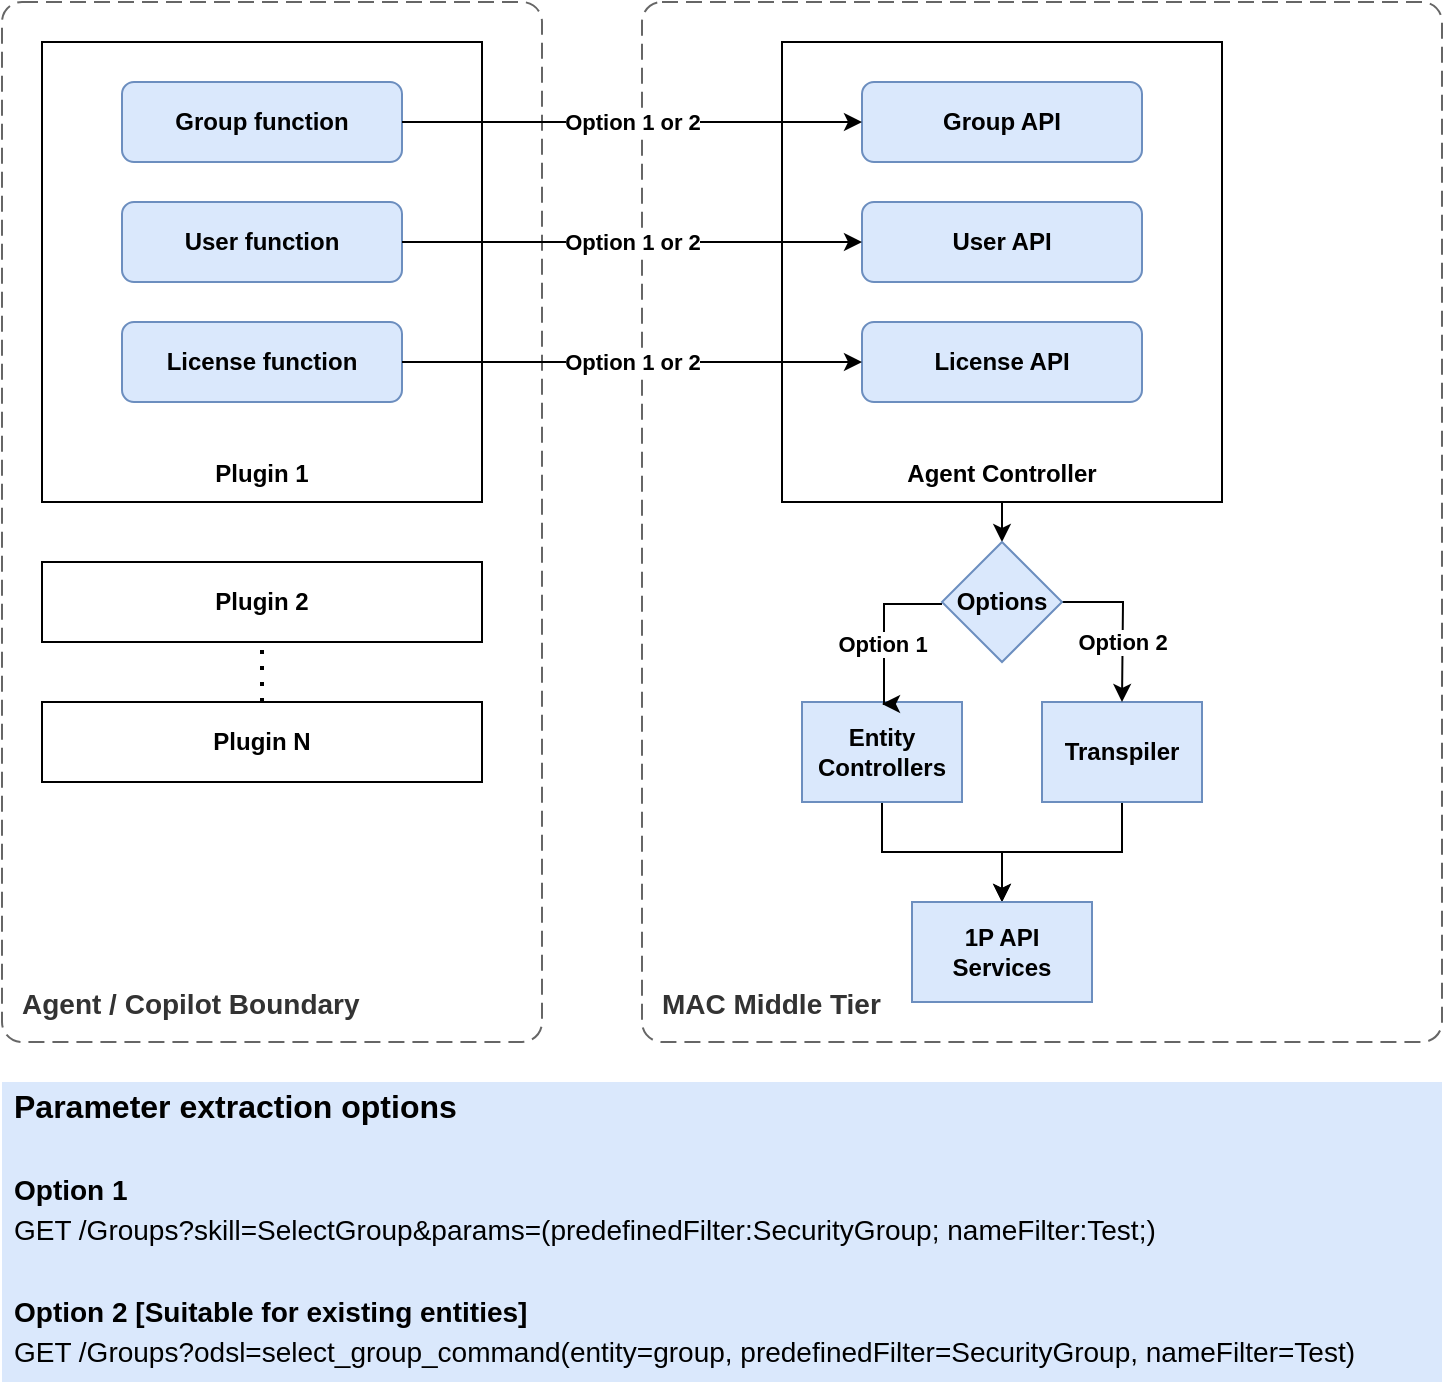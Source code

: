 <mxfile version="26.2.13">
  <diagram name="Page-1" id="6xCQZnicE1tx1k-z4Tm0">
    <mxGraphModel dx="989" dy="708" grid="1" gridSize="10" guides="1" tooltips="1" connect="1" arrows="1" fold="1" page="1" pageScale="1" pageWidth="850" pageHeight="1100" math="0" shadow="0">
      <root>
        <mxCell id="0" />
        <mxCell id="1" parent="0" />
        <object placeholders="1" c4Name="Agent / Copilot Boundary" label="&lt;font style=&quot;font-size: 14px&quot;&gt;&lt;b&gt;&lt;div style=&quot;text-align: right&quot;&gt;%c4Name%&lt;/div&gt;&lt;/b&gt;&lt;/font&gt;" id="cu5lOc34p12UprIcYlYF-4">
          <mxCell style="rounded=1;fontSize=11;whiteSpace=wrap;html=1;dashed=1;arcSize=20;fillColor=none;strokeColor=#666666;fontColor=#333333;labelBackgroundColor=none;align=left;verticalAlign=bottom;labelBorderColor=none;spacingTop=0;spacing=10;dashPattern=8 4;metaEdit=1;rotatable=0;perimeter=rectanglePerimeter;noLabel=0;labelPadding=0;allowArrows=0;connectable=0;expand=0;recursiveResize=0;editable=1;pointerEvents=0;absoluteArcSize=1;points=[[0.25,0,0],[0.5,0,0],[0.75,0,0],[1,0.25,0],[1,0.5,0],[1,0.75,0],[0.75,1,0],[0.5,1,0],[0.25,1,0],[0,0.75,0],[0,0.5,0],[0,0.25,0]];" parent="1" vertex="1">
            <mxGeometry x="40" y="80" width="270" height="520" as="geometry" />
          </mxCell>
        </object>
        <mxCell id="cu5lOc34p12UprIcYlYF-5" value="&lt;div&gt;&lt;br&gt;&lt;/div&gt;&lt;div&gt;&lt;br&gt;&lt;/div&gt;&lt;div&gt;&lt;br&gt;&lt;/div&gt;&lt;div&gt;&lt;br&gt;&lt;/div&gt;&lt;div&gt;&lt;br&gt;&lt;/div&gt;&lt;div&gt;&lt;br&gt;&lt;/div&gt;&lt;div&gt;&lt;br&gt;&lt;/div&gt;&lt;div&gt;&lt;br&gt;&lt;/div&gt;&lt;div&gt;&lt;br&gt;&lt;/div&gt;&lt;div&gt;&lt;br&gt;&lt;/div&gt;&lt;div&gt;&lt;br&gt;&lt;/div&gt;&lt;div&gt;&lt;br&gt;&lt;/div&gt;&lt;div&gt;&lt;br&gt;&lt;/div&gt;&lt;div&gt;&lt;br&gt;&lt;/div&gt;&lt;b&gt;Plugin 1&lt;/b&gt;" style="rounded=0;whiteSpace=wrap;html=1;" parent="1" vertex="1">
          <mxGeometry x="60" y="100" width="220" height="230" as="geometry" />
        </mxCell>
        <mxCell id="cu5lOc34p12UprIcYlYF-6" value="&lt;b&gt;Plugin 2&lt;/b&gt;" style="rounded=0;whiteSpace=wrap;html=1;" parent="1" vertex="1">
          <mxGeometry x="60" y="360" width="220" height="40" as="geometry" />
        </mxCell>
        <mxCell id="cu5lOc34p12UprIcYlYF-7" value="&lt;b&gt;Plugin N&lt;/b&gt;" style="rounded=0;whiteSpace=wrap;html=1;" parent="1" vertex="1">
          <mxGeometry x="60" y="430" width="220" height="40" as="geometry" />
        </mxCell>
        <mxCell id="cu5lOc34p12UprIcYlYF-9" value="" style="endArrow=none;dashed=1;html=1;dashPattern=1 3;strokeWidth=2;rounded=0;entryX=0.5;entryY=1;entryDx=0;entryDy=0;" parent="1" target="cu5lOc34p12UprIcYlYF-6" edge="1">
          <mxGeometry width="50" height="50" relative="1" as="geometry">
            <mxPoint x="170" y="430" as="sourcePoint" />
            <mxPoint x="450" y="300" as="targetPoint" />
          </mxGeometry>
        </mxCell>
        <mxCell id="cu5lOc34p12UprIcYlYF-2" value="&lt;b&gt;Group function&lt;/b&gt;" style="rounded=1;whiteSpace=wrap;html=1;fillColor=#dae8fc;strokeColor=#6c8ebf;" parent="1" vertex="1">
          <mxGeometry x="100" y="120" width="140" height="40" as="geometry" />
        </mxCell>
        <mxCell id="cu5lOc34p12UprIcYlYF-10" value="&lt;b&gt;License function&lt;/b&gt;" style="rounded=1;whiteSpace=wrap;html=1;fillColor=#dae8fc;strokeColor=#6c8ebf;" parent="1" vertex="1">
          <mxGeometry x="100" y="240" width="140" height="40" as="geometry" />
        </mxCell>
        <mxCell id="cu5lOc34p12UprIcYlYF-12" value="&lt;b&gt;User function&lt;/b&gt;" style="rounded=1;whiteSpace=wrap;html=1;fillColor=#dae8fc;strokeColor=#6c8ebf;" parent="1" vertex="1">
          <mxGeometry x="100" y="180" width="140" height="40" as="geometry" />
        </mxCell>
        <object placeholders="1" c4Name="MAC Middle Tier" label="&lt;font style=&quot;font-size: 14px&quot;&gt;&lt;b&gt;&lt;div style=&quot;text-align: right&quot;&gt;%c4Name%&lt;/div&gt;&lt;/b&gt;&lt;/font&gt;" id="cu5lOc34p12UprIcYlYF-13">
          <mxCell style="rounded=1;fontSize=11;whiteSpace=wrap;html=1;dashed=1;arcSize=20;fillColor=none;strokeColor=#666666;fontColor=#333333;labelBackgroundColor=none;align=left;verticalAlign=bottom;labelBorderColor=none;spacingTop=0;spacing=10;dashPattern=8 4;metaEdit=1;rotatable=0;perimeter=rectanglePerimeter;noLabel=0;labelPadding=0;allowArrows=0;connectable=0;expand=0;recursiveResize=0;editable=1;pointerEvents=0;absoluteArcSize=1;points=[[0.25,0,0],[0.5,0,0],[0.75,0,0],[1,0.25,0],[1,0.5,0],[1,0.75,0],[0.75,1,0],[0.5,1,0],[0.25,1,0],[0,0.75,0],[0,0.5,0],[0,0.25,0]];" parent="1" vertex="1">
            <mxGeometry x="360" y="80" width="400" height="520" as="geometry" />
          </mxCell>
        </object>
        <mxCell id="cu5lOc34p12UprIcYlYF-34" style="edgeStyle=orthogonalEdgeStyle;rounded=0;orthogonalLoop=1;jettySize=auto;html=1;exitX=0.5;exitY=1;exitDx=0;exitDy=0;entryX=0.5;entryY=0;entryDx=0;entryDy=0;" parent="1" source="cu5lOc34p12UprIcYlYF-14" target="cu5lOc34p12UprIcYlYF-26" edge="1">
          <mxGeometry relative="1" as="geometry" />
        </mxCell>
        <mxCell id="cu5lOc34p12UprIcYlYF-14" value="&lt;div&gt;&lt;br&gt;&lt;/div&gt;&lt;div&gt;&lt;br&gt;&lt;/div&gt;&lt;div&gt;&lt;br&gt;&lt;/div&gt;&lt;div&gt;&lt;br&gt;&lt;/div&gt;&lt;div&gt;&lt;br&gt;&lt;/div&gt;&lt;div&gt;&lt;br&gt;&lt;/div&gt;&lt;div&gt;&lt;br&gt;&lt;/div&gt;&lt;div&gt;&lt;br&gt;&lt;/div&gt;&lt;div&gt;&lt;br&gt;&lt;/div&gt;&lt;div&gt;&lt;br&gt;&lt;/div&gt;&lt;div&gt;&lt;br&gt;&lt;/div&gt;&lt;div&gt;&lt;br&gt;&lt;/div&gt;&lt;div&gt;&lt;br&gt;&lt;/div&gt;&lt;div&gt;&lt;br&gt;&lt;/div&gt;&lt;b&gt;Agent Controller&lt;/b&gt;" style="rounded=0;whiteSpace=wrap;html=1;" parent="1" vertex="1">
          <mxGeometry x="430" y="100" width="220" height="230" as="geometry" />
        </mxCell>
        <mxCell id="cu5lOc34p12UprIcYlYF-15" value="&lt;b&gt;Group API&lt;/b&gt;" style="rounded=1;whiteSpace=wrap;html=1;fillColor=#dae8fc;strokeColor=#6c8ebf;" parent="1" vertex="1">
          <mxGeometry x="470" y="120" width="140" height="40" as="geometry" />
        </mxCell>
        <mxCell id="cu5lOc34p12UprIcYlYF-16" value="&lt;b&gt;License API&lt;/b&gt;" style="rounded=1;whiteSpace=wrap;html=1;fillColor=#dae8fc;strokeColor=#6c8ebf;" parent="1" vertex="1">
          <mxGeometry x="470" y="240" width="140" height="40" as="geometry" />
        </mxCell>
        <mxCell id="cu5lOc34p12UprIcYlYF-17" value="&lt;b&gt;User API&lt;/b&gt;" style="rounded=1;whiteSpace=wrap;html=1;fillColor=#dae8fc;strokeColor=#6c8ebf;" parent="1" vertex="1">
          <mxGeometry x="470" y="180" width="140" height="40" as="geometry" />
        </mxCell>
        <mxCell id="cu5lOc34p12UprIcYlYF-18" value="&lt;b&gt;Option 1 or 2&lt;/b&gt;" style="edgeStyle=orthogonalEdgeStyle;rounded=0;orthogonalLoop=1;jettySize=auto;html=1;entryX=0;entryY=0.5;entryDx=0;entryDy=0;" parent="1" source="cu5lOc34p12UprIcYlYF-2" target="cu5lOc34p12UprIcYlYF-15" edge="1">
          <mxGeometry relative="1" as="geometry" />
        </mxCell>
        <mxCell id="cu5lOc34p12UprIcYlYF-20" value="&lt;b&gt;Option 1 or 2&lt;/b&gt;" style="edgeStyle=orthogonalEdgeStyle;rounded=0;orthogonalLoop=1;jettySize=auto;html=1;entryX=0;entryY=0.5;entryDx=0;entryDy=0;" parent="1" source="cu5lOc34p12UprIcYlYF-10" target="cu5lOc34p12UprIcYlYF-16" edge="1">
          <mxGeometry relative="1" as="geometry" />
        </mxCell>
        <mxCell id="cu5lOc34p12UprIcYlYF-19" value="&lt;b&gt;Option 1 or 2&lt;/b&gt;" style="edgeStyle=orthogonalEdgeStyle;rounded=0;orthogonalLoop=1;jettySize=auto;html=1;" parent="1" source="cu5lOc34p12UprIcYlYF-12" target="cu5lOc34p12UprIcYlYF-17" edge="1">
          <mxGeometry relative="1" as="geometry" />
        </mxCell>
        <mxCell id="cu5lOc34p12UprIcYlYF-24" value="" style="edgeStyle=orthogonalEdgeStyle;rounded=0;orthogonalLoop=1;jettySize=auto;html=1;" parent="1" source="cu5lOc34p12UprIcYlYF-21" target="cu5lOc34p12UprIcYlYF-23" edge="1">
          <mxGeometry relative="1" as="geometry" />
        </mxCell>
        <mxCell id="cu5lOc34p12UprIcYlYF-21" value="&lt;div&gt;&lt;b style=&quot;background-color: transparent; color: light-dark(rgb(0, 0, 0), rgb(255, 255, 255));&quot;&gt;Entity Controllers&lt;/b&gt;&lt;/div&gt;" style="rounded=0;whiteSpace=wrap;html=1;fillColor=#dae8fc;strokeColor=#6c8ebf;" parent="1" vertex="1">
          <mxGeometry x="440" y="430" width="80" height="50" as="geometry" />
        </mxCell>
        <mxCell id="cu5lOc34p12UprIcYlYF-25" value="" style="edgeStyle=orthogonalEdgeStyle;rounded=0;orthogonalLoop=1;jettySize=auto;html=1;" parent="1" source="cu5lOc34p12UprIcYlYF-22" target="cu5lOc34p12UprIcYlYF-23" edge="1">
          <mxGeometry relative="1" as="geometry" />
        </mxCell>
        <mxCell id="cu5lOc34p12UprIcYlYF-22" value="&lt;div&gt;&lt;b style=&quot;background-color: transparent; color: light-dark(rgb(0, 0, 0), rgb(255, 255, 255));&quot;&gt;Transpiler&lt;/b&gt;&lt;/div&gt;" style="rounded=0;whiteSpace=wrap;html=1;fillColor=#dae8fc;strokeColor=#6c8ebf;" parent="1" vertex="1">
          <mxGeometry x="560" y="430" width="80" height="50" as="geometry" />
        </mxCell>
        <mxCell id="cu5lOc34p12UprIcYlYF-23" value="&lt;div&gt;&lt;b style=&quot;background-color: transparent; color: light-dark(rgb(0, 0, 0), rgb(255, 255, 255));&quot;&gt;1P API Services&lt;/b&gt;&lt;/div&gt;" style="rounded=0;whiteSpace=wrap;html=1;fillColor=#dae8fc;strokeColor=#6c8ebf;" parent="1" vertex="1">
          <mxGeometry x="495" y="530" width="90" height="50" as="geometry" />
        </mxCell>
        <mxCell id="cu5lOc34p12UprIcYlYF-31" value="&lt;b&gt;Option 2&lt;/b&gt;" style="edgeStyle=orthogonalEdgeStyle;rounded=0;orthogonalLoop=1;jettySize=auto;html=1;exitX=1;exitY=0.5;exitDx=0;exitDy=0;" parent="1" source="cu5lOc34p12UprIcYlYF-26" edge="1">
          <mxGeometry x="0.255" relative="1" as="geometry">
            <mxPoint x="600" y="430" as="targetPoint" />
            <mxPoint as="offset" />
          </mxGeometry>
        </mxCell>
        <mxCell id="cu5lOc34p12UprIcYlYF-33" value="&lt;b&gt;Option 1&lt;/b&gt;" style="edgeStyle=orthogonalEdgeStyle;rounded=0;orthogonalLoop=1;jettySize=auto;html=1;exitX=0;exitY=0.5;exitDx=0;exitDy=0;" parent="1" edge="1">
          <mxGeometry x="0.215" y="-1" relative="1" as="geometry">
            <mxPoint x="480" y="431" as="targetPoint" />
            <mxPoint x="510" y="381" as="sourcePoint" />
            <Array as="points">
              <mxPoint x="481" y="381" />
            </Array>
            <mxPoint as="offset" />
          </mxGeometry>
        </mxCell>
        <mxCell id="cu5lOc34p12UprIcYlYF-26" value="&lt;b&gt;Options&lt;/b&gt;" style="rhombus;whiteSpace=wrap;html=1;fillColor=#dae8fc;strokeColor=#6c8ebf;" parent="1" vertex="1">
          <mxGeometry x="510" y="350" width="60" height="60" as="geometry" />
        </mxCell>
        <mxCell id="cu5lOc34p12UprIcYlYF-38" value="&lt;b&gt;&lt;font style=&quot;font-size: 16px;&quot;&gt;Parameter extraction options&lt;/font&gt;&lt;/b&gt;&lt;div&gt;&lt;span style=&quot;font-size: 16px;&quot;&gt;&lt;b&gt;&lt;br&gt;&lt;/b&gt;&lt;/span&gt;&lt;div&gt;&lt;b&gt;&lt;font style=&quot;font-size: 14px;&quot;&gt;Option 1&lt;/font&gt;&lt;/b&gt;&lt;div&gt;&lt;span style=&quot;font-size: 14px;&quot;&gt;GET /Groups?skill=SelectGroup&amp;amp;params=(predefinedFilter:SecurityGroup;&amp;nbsp;&lt;/span&gt;&lt;span style=&quot;font-size: 14px;&quot;&gt;nameFilter:Test;)&lt;/span&gt;&lt;/div&gt;&lt;div&gt;&lt;span style=&quot;font-size: 14px;&quot;&gt;&lt;br&gt;&lt;/span&gt;&lt;/div&gt;&lt;div&gt;&lt;b style=&quot;font-size: 14px; background-color: transparent; color: light-dark(rgb(0, 0, 0), rgb(255, 255, 255));&quot;&gt;Option 2 [Suitable for existing entities]&lt;/b&gt;&lt;/div&gt;&lt;div&gt;&lt;div&gt;&lt;font style=&quot;font-size: 14px;&quot;&gt;GET /Groups?odsl=select_group_command(entity=group, predefinedFilter=SecurityGroup, nameFilter=Test)&lt;/font&gt;&lt;/div&gt;&lt;/div&gt;&lt;/div&gt;&lt;/div&gt;" style="strokeWidth=1;shadow=0;dashed=1;align=center;html=1;shape=mxgraph.mockup.text.textBox;align=left;fontSize=17;spacingLeft=4;spacingTop=-3;whiteSpace=wrap;mainText=;strokeColor=none;dashPattern=8 8;fillColor=#dae8fc;" parent="1" vertex="1">
          <mxGeometry x="40" y="620" width="720" height="150" as="geometry" />
        </mxCell>
      </root>
    </mxGraphModel>
  </diagram>
</mxfile>
